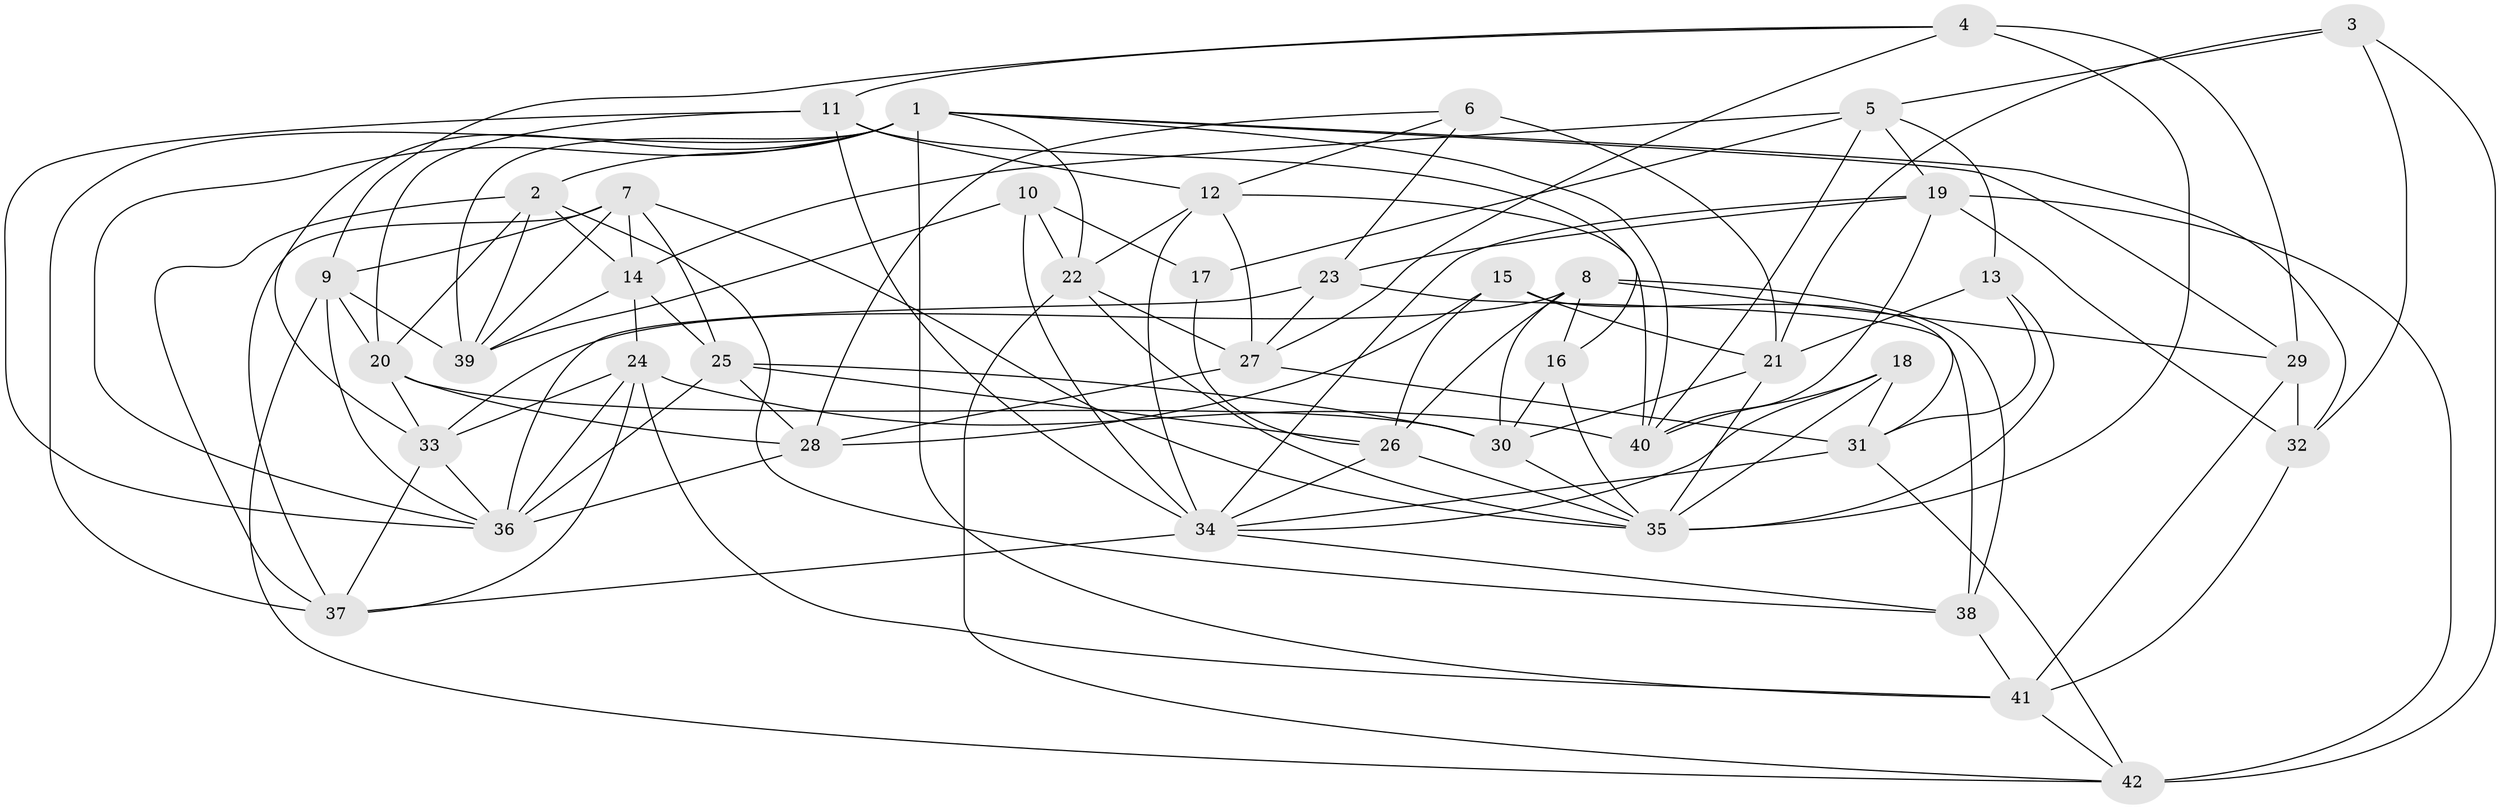 // original degree distribution, {4: 1.0}
// Generated by graph-tools (version 1.1) at 2025/26/03/09/25 03:26:58]
// undirected, 42 vertices, 121 edges
graph export_dot {
graph [start="1"]
  node [color=gray90,style=filled];
  1;
  2;
  3;
  4;
  5;
  6;
  7;
  8;
  9;
  10;
  11;
  12;
  13;
  14;
  15;
  16;
  17;
  18;
  19;
  20;
  21;
  22;
  23;
  24;
  25;
  26;
  27;
  28;
  29;
  30;
  31;
  32;
  33;
  34;
  35;
  36;
  37;
  38;
  39;
  40;
  41;
  42;
  1 -- 2 [weight=1.0];
  1 -- 22 [weight=1.0];
  1 -- 29 [weight=1.0];
  1 -- 32 [weight=1.0];
  1 -- 33 [weight=1.0];
  1 -- 36 [weight=1.0];
  1 -- 37 [weight=1.0];
  1 -- 39 [weight=1.0];
  1 -- 40 [weight=1.0];
  1 -- 41 [weight=1.0];
  2 -- 14 [weight=1.0];
  2 -- 20 [weight=1.0];
  2 -- 37 [weight=1.0];
  2 -- 38 [weight=1.0];
  2 -- 39 [weight=1.0];
  3 -- 5 [weight=1.0];
  3 -- 21 [weight=1.0];
  3 -- 32 [weight=1.0];
  3 -- 42 [weight=1.0];
  4 -- 9 [weight=1.0];
  4 -- 11 [weight=1.0];
  4 -- 27 [weight=1.0];
  4 -- 29 [weight=1.0];
  4 -- 35 [weight=2.0];
  5 -- 13 [weight=1.0];
  5 -- 14 [weight=1.0];
  5 -- 17 [weight=1.0];
  5 -- 19 [weight=1.0];
  5 -- 40 [weight=1.0];
  6 -- 12 [weight=1.0];
  6 -- 21 [weight=1.0];
  6 -- 23 [weight=1.0];
  6 -- 28 [weight=1.0];
  7 -- 9 [weight=1.0];
  7 -- 14 [weight=1.0];
  7 -- 25 [weight=1.0];
  7 -- 35 [weight=1.0];
  7 -- 37 [weight=1.0];
  7 -- 39 [weight=1.0];
  8 -- 16 [weight=1.0];
  8 -- 26 [weight=1.0];
  8 -- 29 [weight=1.0];
  8 -- 30 [weight=1.0];
  8 -- 33 [weight=1.0];
  8 -- 38 [weight=1.0];
  9 -- 20 [weight=1.0];
  9 -- 36 [weight=1.0];
  9 -- 39 [weight=1.0];
  9 -- 42 [weight=1.0];
  10 -- 17 [weight=2.0];
  10 -- 22 [weight=1.0];
  10 -- 34 [weight=2.0];
  10 -- 39 [weight=1.0];
  11 -- 12 [weight=1.0];
  11 -- 16 [weight=1.0];
  11 -- 20 [weight=1.0];
  11 -- 34 [weight=1.0];
  11 -- 36 [weight=1.0];
  12 -- 22 [weight=1.0];
  12 -- 27 [weight=1.0];
  12 -- 34 [weight=1.0];
  12 -- 40 [weight=1.0];
  13 -- 21 [weight=1.0];
  13 -- 31 [weight=1.0];
  13 -- 35 [weight=1.0];
  14 -- 24 [weight=1.0];
  14 -- 25 [weight=1.0];
  14 -- 39 [weight=1.0];
  15 -- 21 [weight=1.0];
  15 -- 26 [weight=1.0];
  15 -- 28 [weight=1.0];
  15 -- 31 [weight=1.0];
  16 -- 30 [weight=1.0];
  16 -- 35 [weight=1.0];
  17 -- 26 [weight=1.0];
  18 -- 31 [weight=1.0];
  18 -- 34 [weight=1.0];
  18 -- 35 [weight=1.0];
  18 -- 40 [weight=1.0];
  19 -- 23 [weight=1.0];
  19 -- 32 [weight=1.0];
  19 -- 34 [weight=1.0];
  19 -- 40 [weight=1.0];
  19 -- 42 [weight=1.0];
  20 -- 28 [weight=1.0];
  20 -- 30 [weight=1.0];
  20 -- 33 [weight=1.0];
  21 -- 30 [weight=1.0];
  21 -- 35 [weight=1.0];
  22 -- 27 [weight=1.0];
  22 -- 35 [weight=1.0];
  22 -- 42 [weight=1.0];
  23 -- 27 [weight=1.0];
  23 -- 36 [weight=1.0];
  23 -- 38 [weight=2.0];
  24 -- 33 [weight=1.0];
  24 -- 36 [weight=1.0];
  24 -- 37 [weight=1.0];
  24 -- 40 [weight=1.0];
  24 -- 41 [weight=1.0];
  25 -- 26 [weight=1.0];
  25 -- 28 [weight=1.0];
  25 -- 30 [weight=1.0];
  25 -- 36 [weight=1.0];
  26 -- 34 [weight=1.0];
  26 -- 35 [weight=1.0];
  27 -- 28 [weight=1.0];
  27 -- 31 [weight=1.0];
  28 -- 36 [weight=1.0];
  29 -- 32 [weight=2.0];
  29 -- 41 [weight=1.0];
  30 -- 35 [weight=1.0];
  31 -- 34 [weight=1.0];
  31 -- 42 [weight=1.0];
  32 -- 41 [weight=1.0];
  33 -- 36 [weight=1.0];
  33 -- 37 [weight=1.0];
  34 -- 37 [weight=1.0];
  34 -- 38 [weight=1.0];
  38 -- 41 [weight=1.0];
  41 -- 42 [weight=1.0];
}
